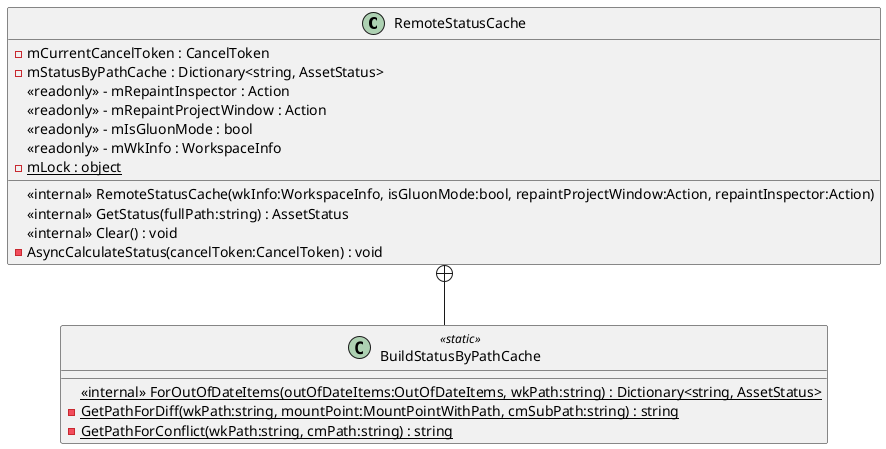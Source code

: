 @startuml
class RemoteStatusCache {
    <<internal>> RemoteStatusCache(wkInfo:WorkspaceInfo, isGluonMode:bool, repaintProjectWindow:Action, repaintInspector:Action)
    <<internal>> GetStatus(fullPath:string) : AssetStatus
    <<internal>> Clear() : void
    - AsyncCalculateStatus(cancelToken:CancelToken) : void
    - mCurrentCancelToken : CancelToken
    - mStatusByPathCache : Dictionary<string, AssetStatus>
    <<readonly>> - mRepaintInspector : Action
    <<readonly>> - mRepaintProjectWindow : Action
    <<readonly>> - mIsGluonMode : bool
    <<readonly>> - mWkInfo : WorkspaceInfo
    {static} - mLock : object
}
class BuildStatusByPathCache <<static>> {
    <<internal>> {static} ForOutOfDateItems(outOfDateItems:OutOfDateItems, wkPath:string) : Dictionary<string, AssetStatus>
    {static} - GetPathForDiff(wkPath:string, mountPoint:MountPointWithPath, cmSubPath:string) : string
    {static} - GetPathForConflict(wkPath:string, cmPath:string) : string
}
RemoteStatusCache +-- BuildStatusByPathCache
@enduml
